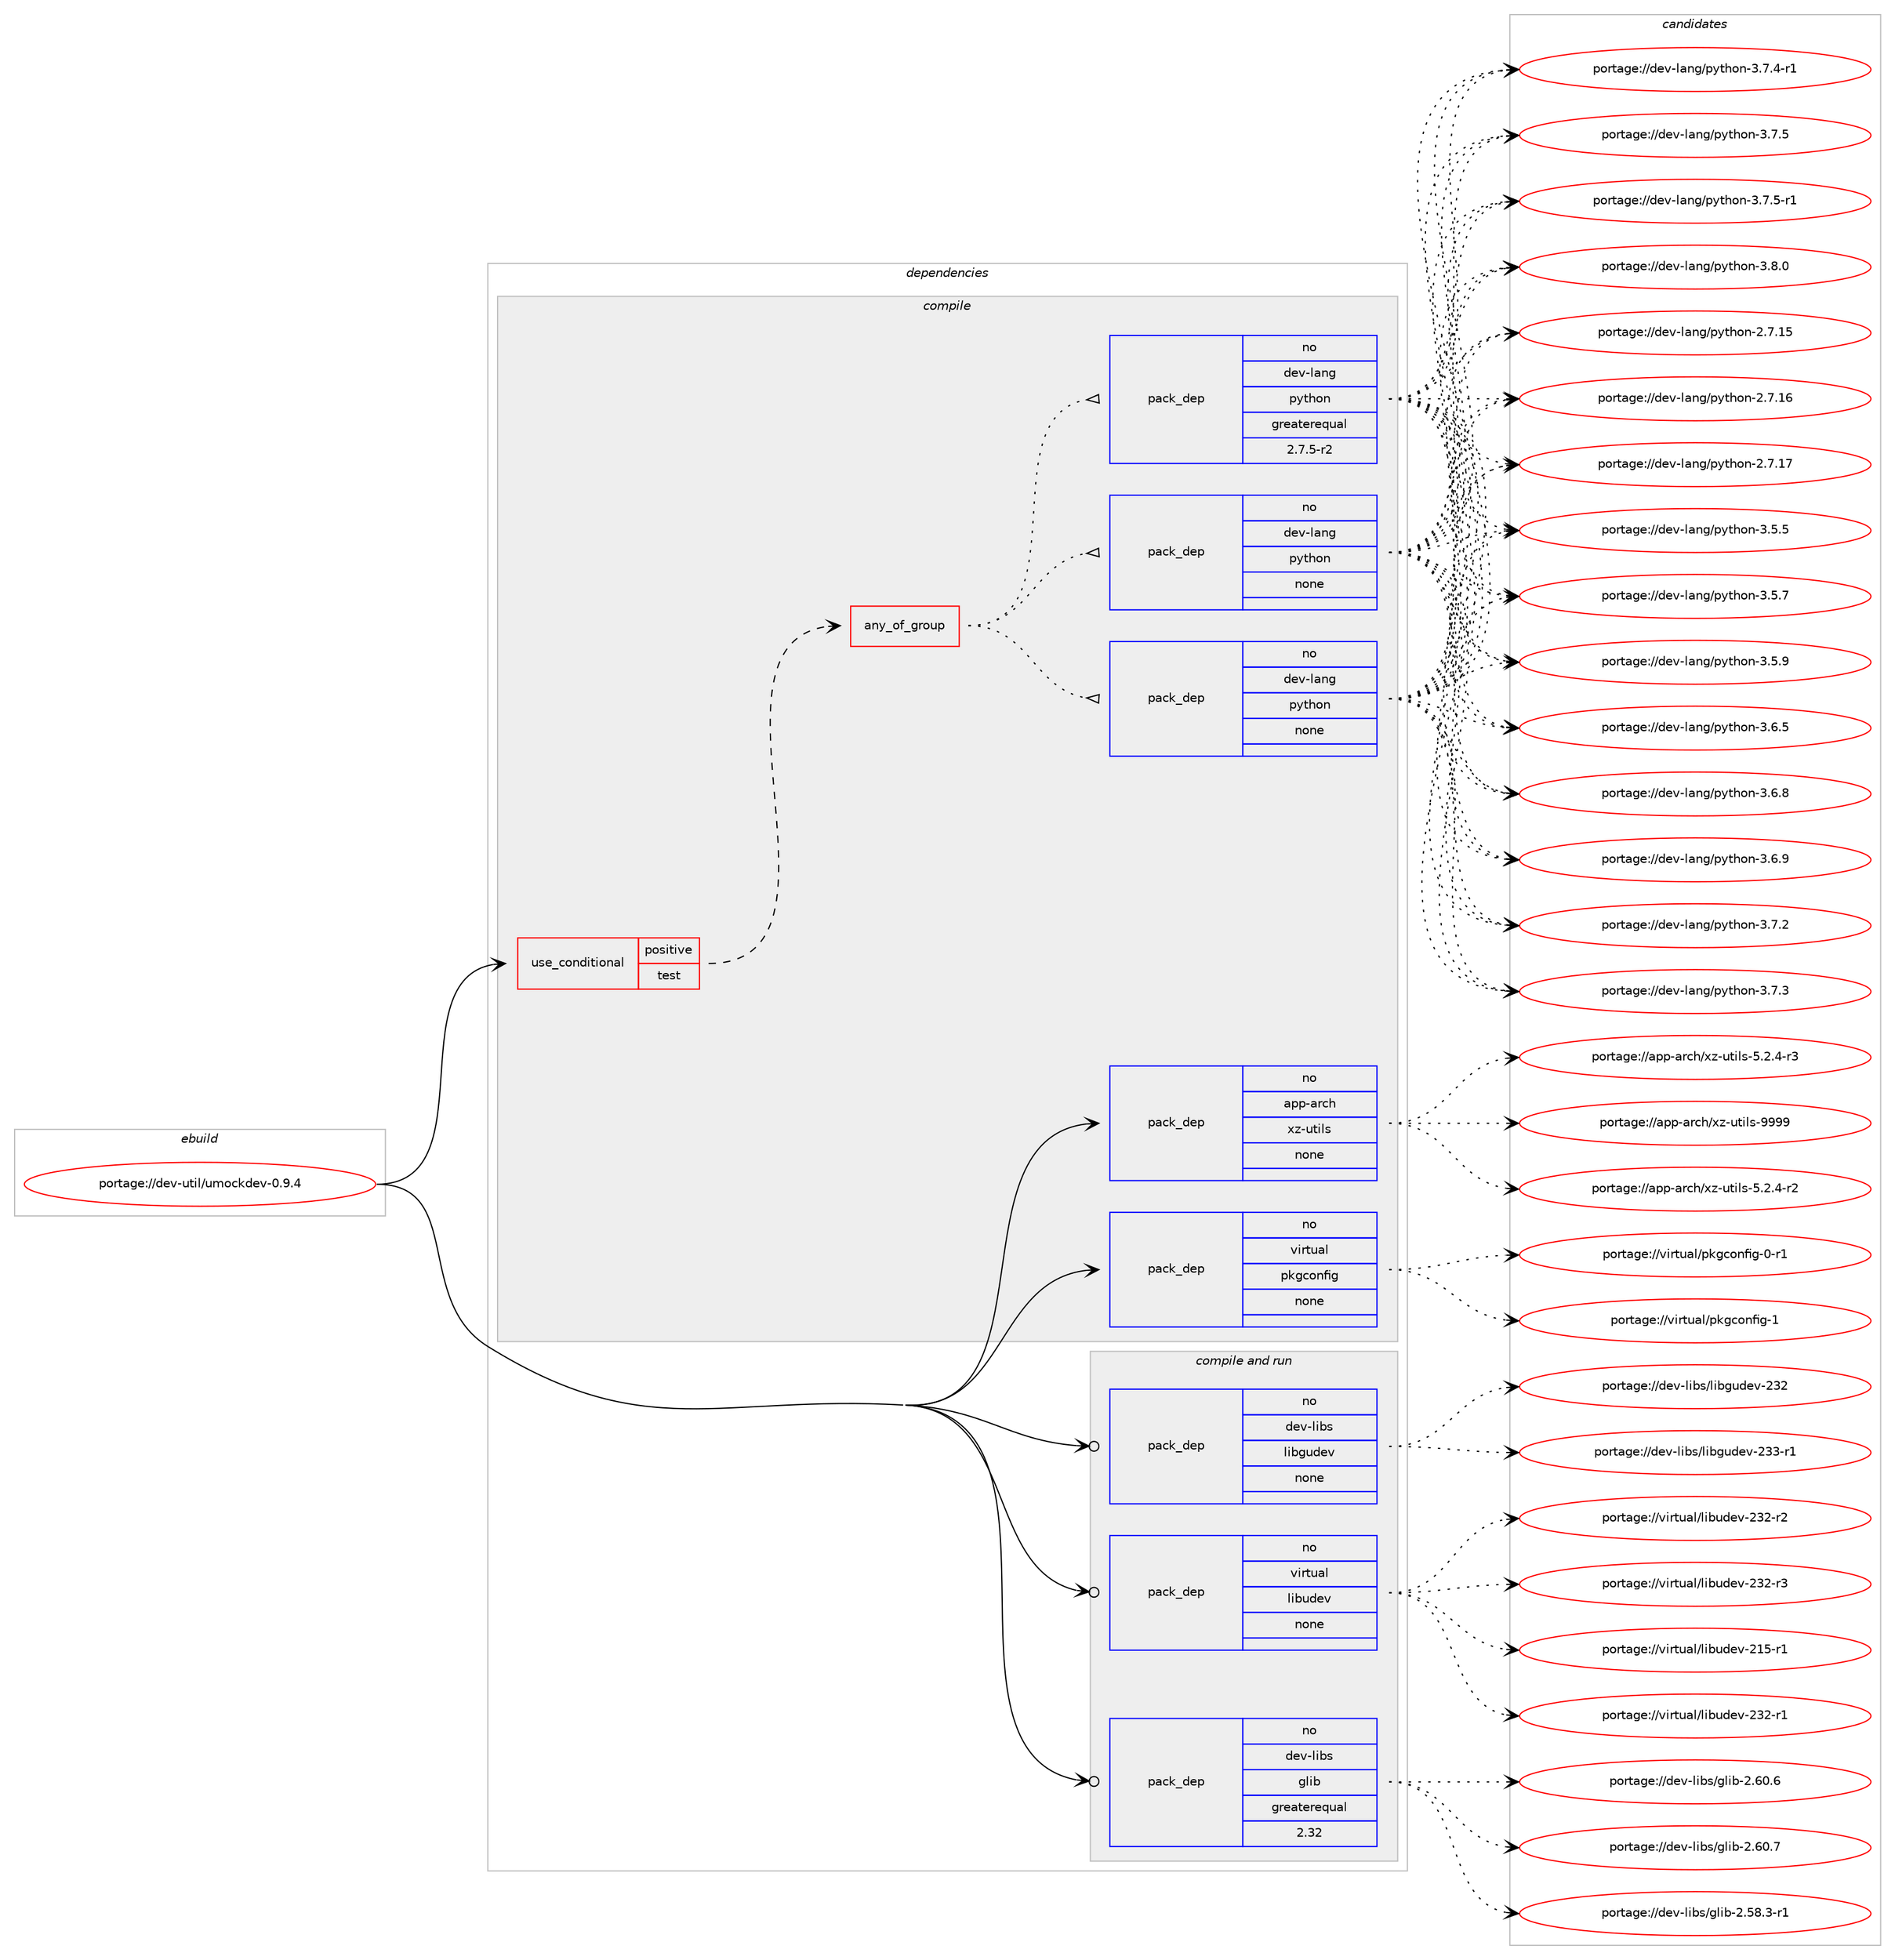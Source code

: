 digraph prolog {

# *************
# Graph options
# *************

newrank=true;
concentrate=true;
compound=true;
graph [rankdir=LR,fontname=Helvetica,fontsize=10,ranksep=1.5];#, ranksep=2.5, nodesep=0.2];
edge  [arrowhead=vee];
node  [fontname=Helvetica,fontsize=10];

# **********
# The ebuild
# **********

subgraph cluster_leftcol {
color=gray;
rank=same;
label=<<i>ebuild</i>>;
id [label="portage://dev-util/umockdev-0.9.4", color=red, width=4, href="../dev-util/umockdev-0.9.4.svg"];
}

# ****************
# The dependencies
# ****************

subgraph cluster_midcol {
color=gray;
label=<<i>dependencies</i>>;
subgraph cluster_compile {
fillcolor="#eeeeee";
style=filled;
label=<<i>compile</i>>;
subgraph cond71928 {
dependency265781 [label=<<TABLE BORDER="0" CELLBORDER="1" CELLSPACING="0" CELLPADDING="4"><TR><TD ROWSPAN="3" CELLPADDING="10">use_conditional</TD></TR><TR><TD>positive</TD></TR><TR><TD>test</TD></TR></TABLE>>, shape=none, color=red];
subgraph any3640 {
dependency265782 [label=<<TABLE BORDER="0" CELLBORDER="1" CELLSPACING="0" CELLPADDING="4"><TR><TD CELLPADDING="10">any_of_group</TD></TR></TABLE>>, shape=none, color=red];subgraph pack190139 {
dependency265783 [label=<<TABLE BORDER="0" CELLBORDER="1" CELLSPACING="0" CELLPADDING="4" WIDTH="220"><TR><TD ROWSPAN="6" CELLPADDING="30">pack_dep</TD></TR><TR><TD WIDTH="110">no</TD></TR><TR><TD>dev-lang</TD></TR><TR><TD>python</TD></TR><TR><TD>none</TD></TR><TR><TD></TD></TR></TABLE>>, shape=none, color=blue];
}
dependency265782:e -> dependency265783:w [weight=20,style="dotted",arrowhead="oinv"];
subgraph pack190140 {
dependency265784 [label=<<TABLE BORDER="0" CELLBORDER="1" CELLSPACING="0" CELLPADDING="4" WIDTH="220"><TR><TD ROWSPAN="6" CELLPADDING="30">pack_dep</TD></TR><TR><TD WIDTH="110">no</TD></TR><TR><TD>dev-lang</TD></TR><TR><TD>python</TD></TR><TR><TD>none</TD></TR><TR><TD></TD></TR></TABLE>>, shape=none, color=blue];
}
dependency265782:e -> dependency265784:w [weight=20,style="dotted",arrowhead="oinv"];
subgraph pack190141 {
dependency265785 [label=<<TABLE BORDER="0" CELLBORDER="1" CELLSPACING="0" CELLPADDING="4" WIDTH="220"><TR><TD ROWSPAN="6" CELLPADDING="30">pack_dep</TD></TR><TR><TD WIDTH="110">no</TD></TR><TR><TD>dev-lang</TD></TR><TR><TD>python</TD></TR><TR><TD>greaterequal</TD></TR><TR><TD>2.7.5-r2</TD></TR></TABLE>>, shape=none, color=blue];
}
dependency265782:e -> dependency265785:w [weight=20,style="dotted",arrowhead="oinv"];
}
dependency265781:e -> dependency265782:w [weight=20,style="dashed",arrowhead="vee"];
}
id:e -> dependency265781:w [weight=20,style="solid",arrowhead="vee"];
subgraph pack190142 {
dependency265786 [label=<<TABLE BORDER="0" CELLBORDER="1" CELLSPACING="0" CELLPADDING="4" WIDTH="220"><TR><TD ROWSPAN="6" CELLPADDING="30">pack_dep</TD></TR><TR><TD WIDTH="110">no</TD></TR><TR><TD>app-arch</TD></TR><TR><TD>xz-utils</TD></TR><TR><TD>none</TD></TR><TR><TD></TD></TR></TABLE>>, shape=none, color=blue];
}
id:e -> dependency265786:w [weight=20,style="solid",arrowhead="vee"];
subgraph pack190143 {
dependency265787 [label=<<TABLE BORDER="0" CELLBORDER="1" CELLSPACING="0" CELLPADDING="4" WIDTH="220"><TR><TD ROWSPAN="6" CELLPADDING="30">pack_dep</TD></TR><TR><TD WIDTH="110">no</TD></TR><TR><TD>virtual</TD></TR><TR><TD>pkgconfig</TD></TR><TR><TD>none</TD></TR><TR><TD></TD></TR></TABLE>>, shape=none, color=blue];
}
id:e -> dependency265787:w [weight=20,style="solid",arrowhead="vee"];
}
subgraph cluster_compileandrun {
fillcolor="#eeeeee";
style=filled;
label=<<i>compile and run</i>>;
subgraph pack190144 {
dependency265788 [label=<<TABLE BORDER="0" CELLBORDER="1" CELLSPACING="0" CELLPADDING="4" WIDTH="220"><TR><TD ROWSPAN="6" CELLPADDING="30">pack_dep</TD></TR><TR><TD WIDTH="110">no</TD></TR><TR><TD>dev-libs</TD></TR><TR><TD>glib</TD></TR><TR><TD>greaterequal</TD></TR><TR><TD>2.32</TD></TR></TABLE>>, shape=none, color=blue];
}
id:e -> dependency265788:w [weight=20,style="solid",arrowhead="odotvee"];
subgraph pack190145 {
dependency265789 [label=<<TABLE BORDER="0" CELLBORDER="1" CELLSPACING="0" CELLPADDING="4" WIDTH="220"><TR><TD ROWSPAN="6" CELLPADDING="30">pack_dep</TD></TR><TR><TD WIDTH="110">no</TD></TR><TR><TD>dev-libs</TD></TR><TR><TD>libgudev</TD></TR><TR><TD>none</TD></TR><TR><TD></TD></TR></TABLE>>, shape=none, color=blue];
}
id:e -> dependency265789:w [weight=20,style="solid",arrowhead="odotvee"];
subgraph pack190146 {
dependency265790 [label=<<TABLE BORDER="0" CELLBORDER="1" CELLSPACING="0" CELLPADDING="4" WIDTH="220"><TR><TD ROWSPAN="6" CELLPADDING="30">pack_dep</TD></TR><TR><TD WIDTH="110">no</TD></TR><TR><TD>virtual</TD></TR><TR><TD>libudev</TD></TR><TR><TD>none</TD></TR><TR><TD></TD></TR></TABLE>>, shape=none, color=blue];
}
id:e -> dependency265790:w [weight=20,style="solid",arrowhead="odotvee"];
}
subgraph cluster_run {
fillcolor="#eeeeee";
style=filled;
label=<<i>run</i>>;
}
}

# **************
# The candidates
# **************

subgraph cluster_choices {
rank=same;
color=gray;
label=<<i>candidates</i>>;

subgraph choice190139 {
color=black;
nodesep=1;
choiceportage10010111845108971101034711212111610411111045504655464953 [label="portage://dev-lang/python-2.7.15", color=red, width=4,href="../dev-lang/python-2.7.15.svg"];
choiceportage10010111845108971101034711212111610411111045504655464954 [label="portage://dev-lang/python-2.7.16", color=red, width=4,href="../dev-lang/python-2.7.16.svg"];
choiceportage10010111845108971101034711212111610411111045504655464955 [label="portage://dev-lang/python-2.7.17", color=red, width=4,href="../dev-lang/python-2.7.17.svg"];
choiceportage100101118451089711010347112121116104111110455146534653 [label="portage://dev-lang/python-3.5.5", color=red, width=4,href="../dev-lang/python-3.5.5.svg"];
choiceportage100101118451089711010347112121116104111110455146534655 [label="portage://dev-lang/python-3.5.7", color=red, width=4,href="../dev-lang/python-3.5.7.svg"];
choiceportage100101118451089711010347112121116104111110455146534657 [label="portage://dev-lang/python-3.5.9", color=red, width=4,href="../dev-lang/python-3.5.9.svg"];
choiceportage100101118451089711010347112121116104111110455146544653 [label="portage://dev-lang/python-3.6.5", color=red, width=4,href="../dev-lang/python-3.6.5.svg"];
choiceportage100101118451089711010347112121116104111110455146544656 [label="portage://dev-lang/python-3.6.8", color=red, width=4,href="../dev-lang/python-3.6.8.svg"];
choiceportage100101118451089711010347112121116104111110455146544657 [label="portage://dev-lang/python-3.6.9", color=red, width=4,href="../dev-lang/python-3.6.9.svg"];
choiceportage100101118451089711010347112121116104111110455146554650 [label="portage://dev-lang/python-3.7.2", color=red, width=4,href="../dev-lang/python-3.7.2.svg"];
choiceportage100101118451089711010347112121116104111110455146554651 [label="portage://dev-lang/python-3.7.3", color=red, width=4,href="../dev-lang/python-3.7.3.svg"];
choiceportage1001011184510897110103471121211161041111104551465546524511449 [label="portage://dev-lang/python-3.7.4-r1", color=red, width=4,href="../dev-lang/python-3.7.4-r1.svg"];
choiceportage100101118451089711010347112121116104111110455146554653 [label="portage://dev-lang/python-3.7.5", color=red, width=4,href="../dev-lang/python-3.7.5.svg"];
choiceportage1001011184510897110103471121211161041111104551465546534511449 [label="portage://dev-lang/python-3.7.5-r1", color=red, width=4,href="../dev-lang/python-3.7.5-r1.svg"];
choiceportage100101118451089711010347112121116104111110455146564648 [label="portage://dev-lang/python-3.8.0", color=red, width=4,href="../dev-lang/python-3.8.0.svg"];
dependency265783:e -> choiceportage10010111845108971101034711212111610411111045504655464953:w [style=dotted,weight="100"];
dependency265783:e -> choiceportage10010111845108971101034711212111610411111045504655464954:w [style=dotted,weight="100"];
dependency265783:e -> choiceportage10010111845108971101034711212111610411111045504655464955:w [style=dotted,weight="100"];
dependency265783:e -> choiceportage100101118451089711010347112121116104111110455146534653:w [style=dotted,weight="100"];
dependency265783:e -> choiceportage100101118451089711010347112121116104111110455146534655:w [style=dotted,weight="100"];
dependency265783:e -> choiceportage100101118451089711010347112121116104111110455146534657:w [style=dotted,weight="100"];
dependency265783:e -> choiceportage100101118451089711010347112121116104111110455146544653:w [style=dotted,weight="100"];
dependency265783:e -> choiceportage100101118451089711010347112121116104111110455146544656:w [style=dotted,weight="100"];
dependency265783:e -> choiceportage100101118451089711010347112121116104111110455146544657:w [style=dotted,weight="100"];
dependency265783:e -> choiceportage100101118451089711010347112121116104111110455146554650:w [style=dotted,weight="100"];
dependency265783:e -> choiceportage100101118451089711010347112121116104111110455146554651:w [style=dotted,weight="100"];
dependency265783:e -> choiceportage1001011184510897110103471121211161041111104551465546524511449:w [style=dotted,weight="100"];
dependency265783:e -> choiceportage100101118451089711010347112121116104111110455146554653:w [style=dotted,weight="100"];
dependency265783:e -> choiceportage1001011184510897110103471121211161041111104551465546534511449:w [style=dotted,weight="100"];
dependency265783:e -> choiceportage100101118451089711010347112121116104111110455146564648:w [style=dotted,weight="100"];
}
subgraph choice190140 {
color=black;
nodesep=1;
choiceportage10010111845108971101034711212111610411111045504655464953 [label="portage://dev-lang/python-2.7.15", color=red, width=4,href="../dev-lang/python-2.7.15.svg"];
choiceportage10010111845108971101034711212111610411111045504655464954 [label="portage://dev-lang/python-2.7.16", color=red, width=4,href="../dev-lang/python-2.7.16.svg"];
choiceportage10010111845108971101034711212111610411111045504655464955 [label="portage://dev-lang/python-2.7.17", color=red, width=4,href="../dev-lang/python-2.7.17.svg"];
choiceportage100101118451089711010347112121116104111110455146534653 [label="portage://dev-lang/python-3.5.5", color=red, width=4,href="../dev-lang/python-3.5.5.svg"];
choiceportage100101118451089711010347112121116104111110455146534655 [label="portage://dev-lang/python-3.5.7", color=red, width=4,href="../dev-lang/python-3.5.7.svg"];
choiceportage100101118451089711010347112121116104111110455146534657 [label="portage://dev-lang/python-3.5.9", color=red, width=4,href="../dev-lang/python-3.5.9.svg"];
choiceportage100101118451089711010347112121116104111110455146544653 [label="portage://dev-lang/python-3.6.5", color=red, width=4,href="../dev-lang/python-3.6.5.svg"];
choiceportage100101118451089711010347112121116104111110455146544656 [label="portage://dev-lang/python-3.6.8", color=red, width=4,href="../dev-lang/python-3.6.8.svg"];
choiceportage100101118451089711010347112121116104111110455146544657 [label="portage://dev-lang/python-3.6.9", color=red, width=4,href="../dev-lang/python-3.6.9.svg"];
choiceportage100101118451089711010347112121116104111110455146554650 [label="portage://dev-lang/python-3.7.2", color=red, width=4,href="../dev-lang/python-3.7.2.svg"];
choiceportage100101118451089711010347112121116104111110455146554651 [label="portage://dev-lang/python-3.7.3", color=red, width=4,href="../dev-lang/python-3.7.3.svg"];
choiceportage1001011184510897110103471121211161041111104551465546524511449 [label="portage://dev-lang/python-3.7.4-r1", color=red, width=4,href="../dev-lang/python-3.7.4-r1.svg"];
choiceportage100101118451089711010347112121116104111110455146554653 [label="portage://dev-lang/python-3.7.5", color=red, width=4,href="../dev-lang/python-3.7.5.svg"];
choiceportage1001011184510897110103471121211161041111104551465546534511449 [label="portage://dev-lang/python-3.7.5-r1", color=red, width=4,href="../dev-lang/python-3.7.5-r1.svg"];
choiceportage100101118451089711010347112121116104111110455146564648 [label="portage://dev-lang/python-3.8.0", color=red, width=4,href="../dev-lang/python-3.8.0.svg"];
dependency265784:e -> choiceportage10010111845108971101034711212111610411111045504655464953:w [style=dotted,weight="100"];
dependency265784:e -> choiceportage10010111845108971101034711212111610411111045504655464954:w [style=dotted,weight="100"];
dependency265784:e -> choiceportage10010111845108971101034711212111610411111045504655464955:w [style=dotted,weight="100"];
dependency265784:e -> choiceportage100101118451089711010347112121116104111110455146534653:w [style=dotted,weight="100"];
dependency265784:e -> choiceportage100101118451089711010347112121116104111110455146534655:w [style=dotted,weight="100"];
dependency265784:e -> choiceportage100101118451089711010347112121116104111110455146534657:w [style=dotted,weight="100"];
dependency265784:e -> choiceportage100101118451089711010347112121116104111110455146544653:w [style=dotted,weight="100"];
dependency265784:e -> choiceportage100101118451089711010347112121116104111110455146544656:w [style=dotted,weight="100"];
dependency265784:e -> choiceportage100101118451089711010347112121116104111110455146544657:w [style=dotted,weight="100"];
dependency265784:e -> choiceportage100101118451089711010347112121116104111110455146554650:w [style=dotted,weight="100"];
dependency265784:e -> choiceportage100101118451089711010347112121116104111110455146554651:w [style=dotted,weight="100"];
dependency265784:e -> choiceportage1001011184510897110103471121211161041111104551465546524511449:w [style=dotted,weight="100"];
dependency265784:e -> choiceportage100101118451089711010347112121116104111110455146554653:w [style=dotted,weight="100"];
dependency265784:e -> choiceportage1001011184510897110103471121211161041111104551465546534511449:w [style=dotted,weight="100"];
dependency265784:e -> choiceportage100101118451089711010347112121116104111110455146564648:w [style=dotted,weight="100"];
}
subgraph choice190141 {
color=black;
nodesep=1;
choiceportage10010111845108971101034711212111610411111045504655464953 [label="portage://dev-lang/python-2.7.15", color=red, width=4,href="../dev-lang/python-2.7.15.svg"];
choiceportage10010111845108971101034711212111610411111045504655464954 [label="portage://dev-lang/python-2.7.16", color=red, width=4,href="../dev-lang/python-2.7.16.svg"];
choiceportage10010111845108971101034711212111610411111045504655464955 [label="portage://dev-lang/python-2.7.17", color=red, width=4,href="../dev-lang/python-2.7.17.svg"];
choiceportage100101118451089711010347112121116104111110455146534653 [label="portage://dev-lang/python-3.5.5", color=red, width=4,href="../dev-lang/python-3.5.5.svg"];
choiceportage100101118451089711010347112121116104111110455146534655 [label="portage://dev-lang/python-3.5.7", color=red, width=4,href="../dev-lang/python-3.5.7.svg"];
choiceportage100101118451089711010347112121116104111110455146534657 [label="portage://dev-lang/python-3.5.9", color=red, width=4,href="../dev-lang/python-3.5.9.svg"];
choiceportage100101118451089711010347112121116104111110455146544653 [label="portage://dev-lang/python-3.6.5", color=red, width=4,href="../dev-lang/python-3.6.5.svg"];
choiceportage100101118451089711010347112121116104111110455146544656 [label="portage://dev-lang/python-3.6.8", color=red, width=4,href="../dev-lang/python-3.6.8.svg"];
choiceportage100101118451089711010347112121116104111110455146544657 [label="portage://dev-lang/python-3.6.9", color=red, width=4,href="../dev-lang/python-3.6.9.svg"];
choiceportage100101118451089711010347112121116104111110455146554650 [label="portage://dev-lang/python-3.7.2", color=red, width=4,href="../dev-lang/python-3.7.2.svg"];
choiceportage100101118451089711010347112121116104111110455146554651 [label="portage://dev-lang/python-3.7.3", color=red, width=4,href="../dev-lang/python-3.7.3.svg"];
choiceportage1001011184510897110103471121211161041111104551465546524511449 [label="portage://dev-lang/python-3.7.4-r1", color=red, width=4,href="../dev-lang/python-3.7.4-r1.svg"];
choiceportage100101118451089711010347112121116104111110455146554653 [label="portage://dev-lang/python-3.7.5", color=red, width=4,href="../dev-lang/python-3.7.5.svg"];
choiceportage1001011184510897110103471121211161041111104551465546534511449 [label="portage://dev-lang/python-3.7.5-r1", color=red, width=4,href="../dev-lang/python-3.7.5-r1.svg"];
choiceportage100101118451089711010347112121116104111110455146564648 [label="portage://dev-lang/python-3.8.0", color=red, width=4,href="../dev-lang/python-3.8.0.svg"];
dependency265785:e -> choiceportage10010111845108971101034711212111610411111045504655464953:w [style=dotted,weight="100"];
dependency265785:e -> choiceportage10010111845108971101034711212111610411111045504655464954:w [style=dotted,weight="100"];
dependency265785:e -> choiceportage10010111845108971101034711212111610411111045504655464955:w [style=dotted,weight="100"];
dependency265785:e -> choiceportage100101118451089711010347112121116104111110455146534653:w [style=dotted,weight="100"];
dependency265785:e -> choiceportage100101118451089711010347112121116104111110455146534655:w [style=dotted,weight="100"];
dependency265785:e -> choiceportage100101118451089711010347112121116104111110455146534657:w [style=dotted,weight="100"];
dependency265785:e -> choiceportage100101118451089711010347112121116104111110455146544653:w [style=dotted,weight="100"];
dependency265785:e -> choiceportage100101118451089711010347112121116104111110455146544656:w [style=dotted,weight="100"];
dependency265785:e -> choiceportage100101118451089711010347112121116104111110455146544657:w [style=dotted,weight="100"];
dependency265785:e -> choiceportage100101118451089711010347112121116104111110455146554650:w [style=dotted,weight="100"];
dependency265785:e -> choiceportage100101118451089711010347112121116104111110455146554651:w [style=dotted,weight="100"];
dependency265785:e -> choiceportage1001011184510897110103471121211161041111104551465546524511449:w [style=dotted,weight="100"];
dependency265785:e -> choiceportage100101118451089711010347112121116104111110455146554653:w [style=dotted,weight="100"];
dependency265785:e -> choiceportage1001011184510897110103471121211161041111104551465546534511449:w [style=dotted,weight="100"];
dependency265785:e -> choiceportage100101118451089711010347112121116104111110455146564648:w [style=dotted,weight="100"];
}
subgraph choice190142 {
color=black;
nodesep=1;
choiceportage9711211245971149910447120122451171161051081154553465046524511450 [label="portage://app-arch/xz-utils-5.2.4-r2", color=red, width=4,href="../app-arch/xz-utils-5.2.4-r2.svg"];
choiceportage9711211245971149910447120122451171161051081154553465046524511451 [label="portage://app-arch/xz-utils-5.2.4-r3", color=red, width=4,href="../app-arch/xz-utils-5.2.4-r3.svg"];
choiceportage9711211245971149910447120122451171161051081154557575757 [label="portage://app-arch/xz-utils-9999", color=red, width=4,href="../app-arch/xz-utils-9999.svg"];
dependency265786:e -> choiceportage9711211245971149910447120122451171161051081154553465046524511450:w [style=dotted,weight="100"];
dependency265786:e -> choiceportage9711211245971149910447120122451171161051081154553465046524511451:w [style=dotted,weight="100"];
dependency265786:e -> choiceportage9711211245971149910447120122451171161051081154557575757:w [style=dotted,weight="100"];
}
subgraph choice190143 {
color=black;
nodesep=1;
choiceportage11810511411611797108471121071039911111010210510345484511449 [label="portage://virtual/pkgconfig-0-r1", color=red, width=4,href="../virtual/pkgconfig-0-r1.svg"];
choiceportage1181051141161179710847112107103991111101021051034549 [label="portage://virtual/pkgconfig-1", color=red, width=4,href="../virtual/pkgconfig-1.svg"];
dependency265787:e -> choiceportage11810511411611797108471121071039911111010210510345484511449:w [style=dotted,weight="100"];
dependency265787:e -> choiceportage1181051141161179710847112107103991111101021051034549:w [style=dotted,weight="100"];
}
subgraph choice190144 {
color=black;
nodesep=1;
choiceportage10010111845108105981154710310810598455046535646514511449 [label="portage://dev-libs/glib-2.58.3-r1", color=red, width=4,href="../dev-libs/glib-2.58.3-r1.svg"];
choiceportage1001011184510810598115471031081059845504654484654 [label="portage://dev-libs/glib-2.60.6", color=red, width=4,href="../dev-libs/glib-2.60.6.svg"];
choiceportage1001011184510810598115471031081059845504654484655 [label="portage://dev-libs/glib-2.60.7", color=red, width=4,href="../dev-libs/glib-2.60.7.svg"];
dependency265788:e -> choiceportage10010111845108105981154710310810598455046535646514511449:w [style=dotted,weight="100"];
dependency265788:e -> choiceportage1001011184510810598115471031081059845504654484654:w [style=dotted,weight="100"];
dependency265788:e -> choiceportage1001011184510810598115471031081059845504654484655:w [style=dotted,weight="100"];
}
subgraph choice190145 {
color=black;
nodesep=1;
choiceportage1001011184510810598115471081059810311710010111845505150 [label="portage://dev-libs/libgudev-232", color=red, width=4,href="../dev-libs/libgudev-232.svg"];
choiceportage10010111845108105981154710810598103117100101118455051514511449 [label="portage://dev-libs/libgudev-233-r1", color=red, width=4,href="../dev-libs/libgudev-233-r1.svg"];
dependency265789:e -> choiceportage1001011184510810598115471081059810311710010111845505150:w [style=dotted,weight="100"];
dependency265789:e -> choiceportage10010111845108105981154710810598103117100101118455051514511449:w [style=dotted,weight="100"];
}
subgraph choice190146 {
color=black;
nodesep=1;
choiceportage118105114116117971084710810598117100101118455049534511449 [label="portage://virtual/libudev-215-r1", color=red, width=4,href="../virtual/libudev-215-r1.svg"];
choiceportage118105114116117971084710810598117100101118455051504511449 [label="portage://virtual/libudev-232-r1", color=red, width=4,href="../virtual/libudev-232-r1.svg"];
choiceportage118105114116117971084710810598117100101118455051504511450 [label="portage://virtual/libudev-232-r2", color=red, width=4,href="../virtual/libudev-232-r2.svg"];
choiceportage118105114116117971084710810598117100101118455051504511451 [label="portage://virtual/libudev-232-r3", color=red, width=4,href="../virtual/libudev-232-r3.svg"];
dependency265790:e -> choiceportage118105114116117971084710810598117100101118455049534511449:w [style=dotted,weight="100"];
dependency265790:e -> choiceportage118105114116117971084710810598117100101118455051504511449:w [style=dotted,weight="100"];
dependency265790:e -> choiceportage118105114116117971084710810598117100101118455051504511450:w [style=dotted,weight="100"];
dependency265790:e -> choiceportage118105114116117971084710810598117100101118455051504511451:w [style=dotted,weight="100"];
}
}

}
